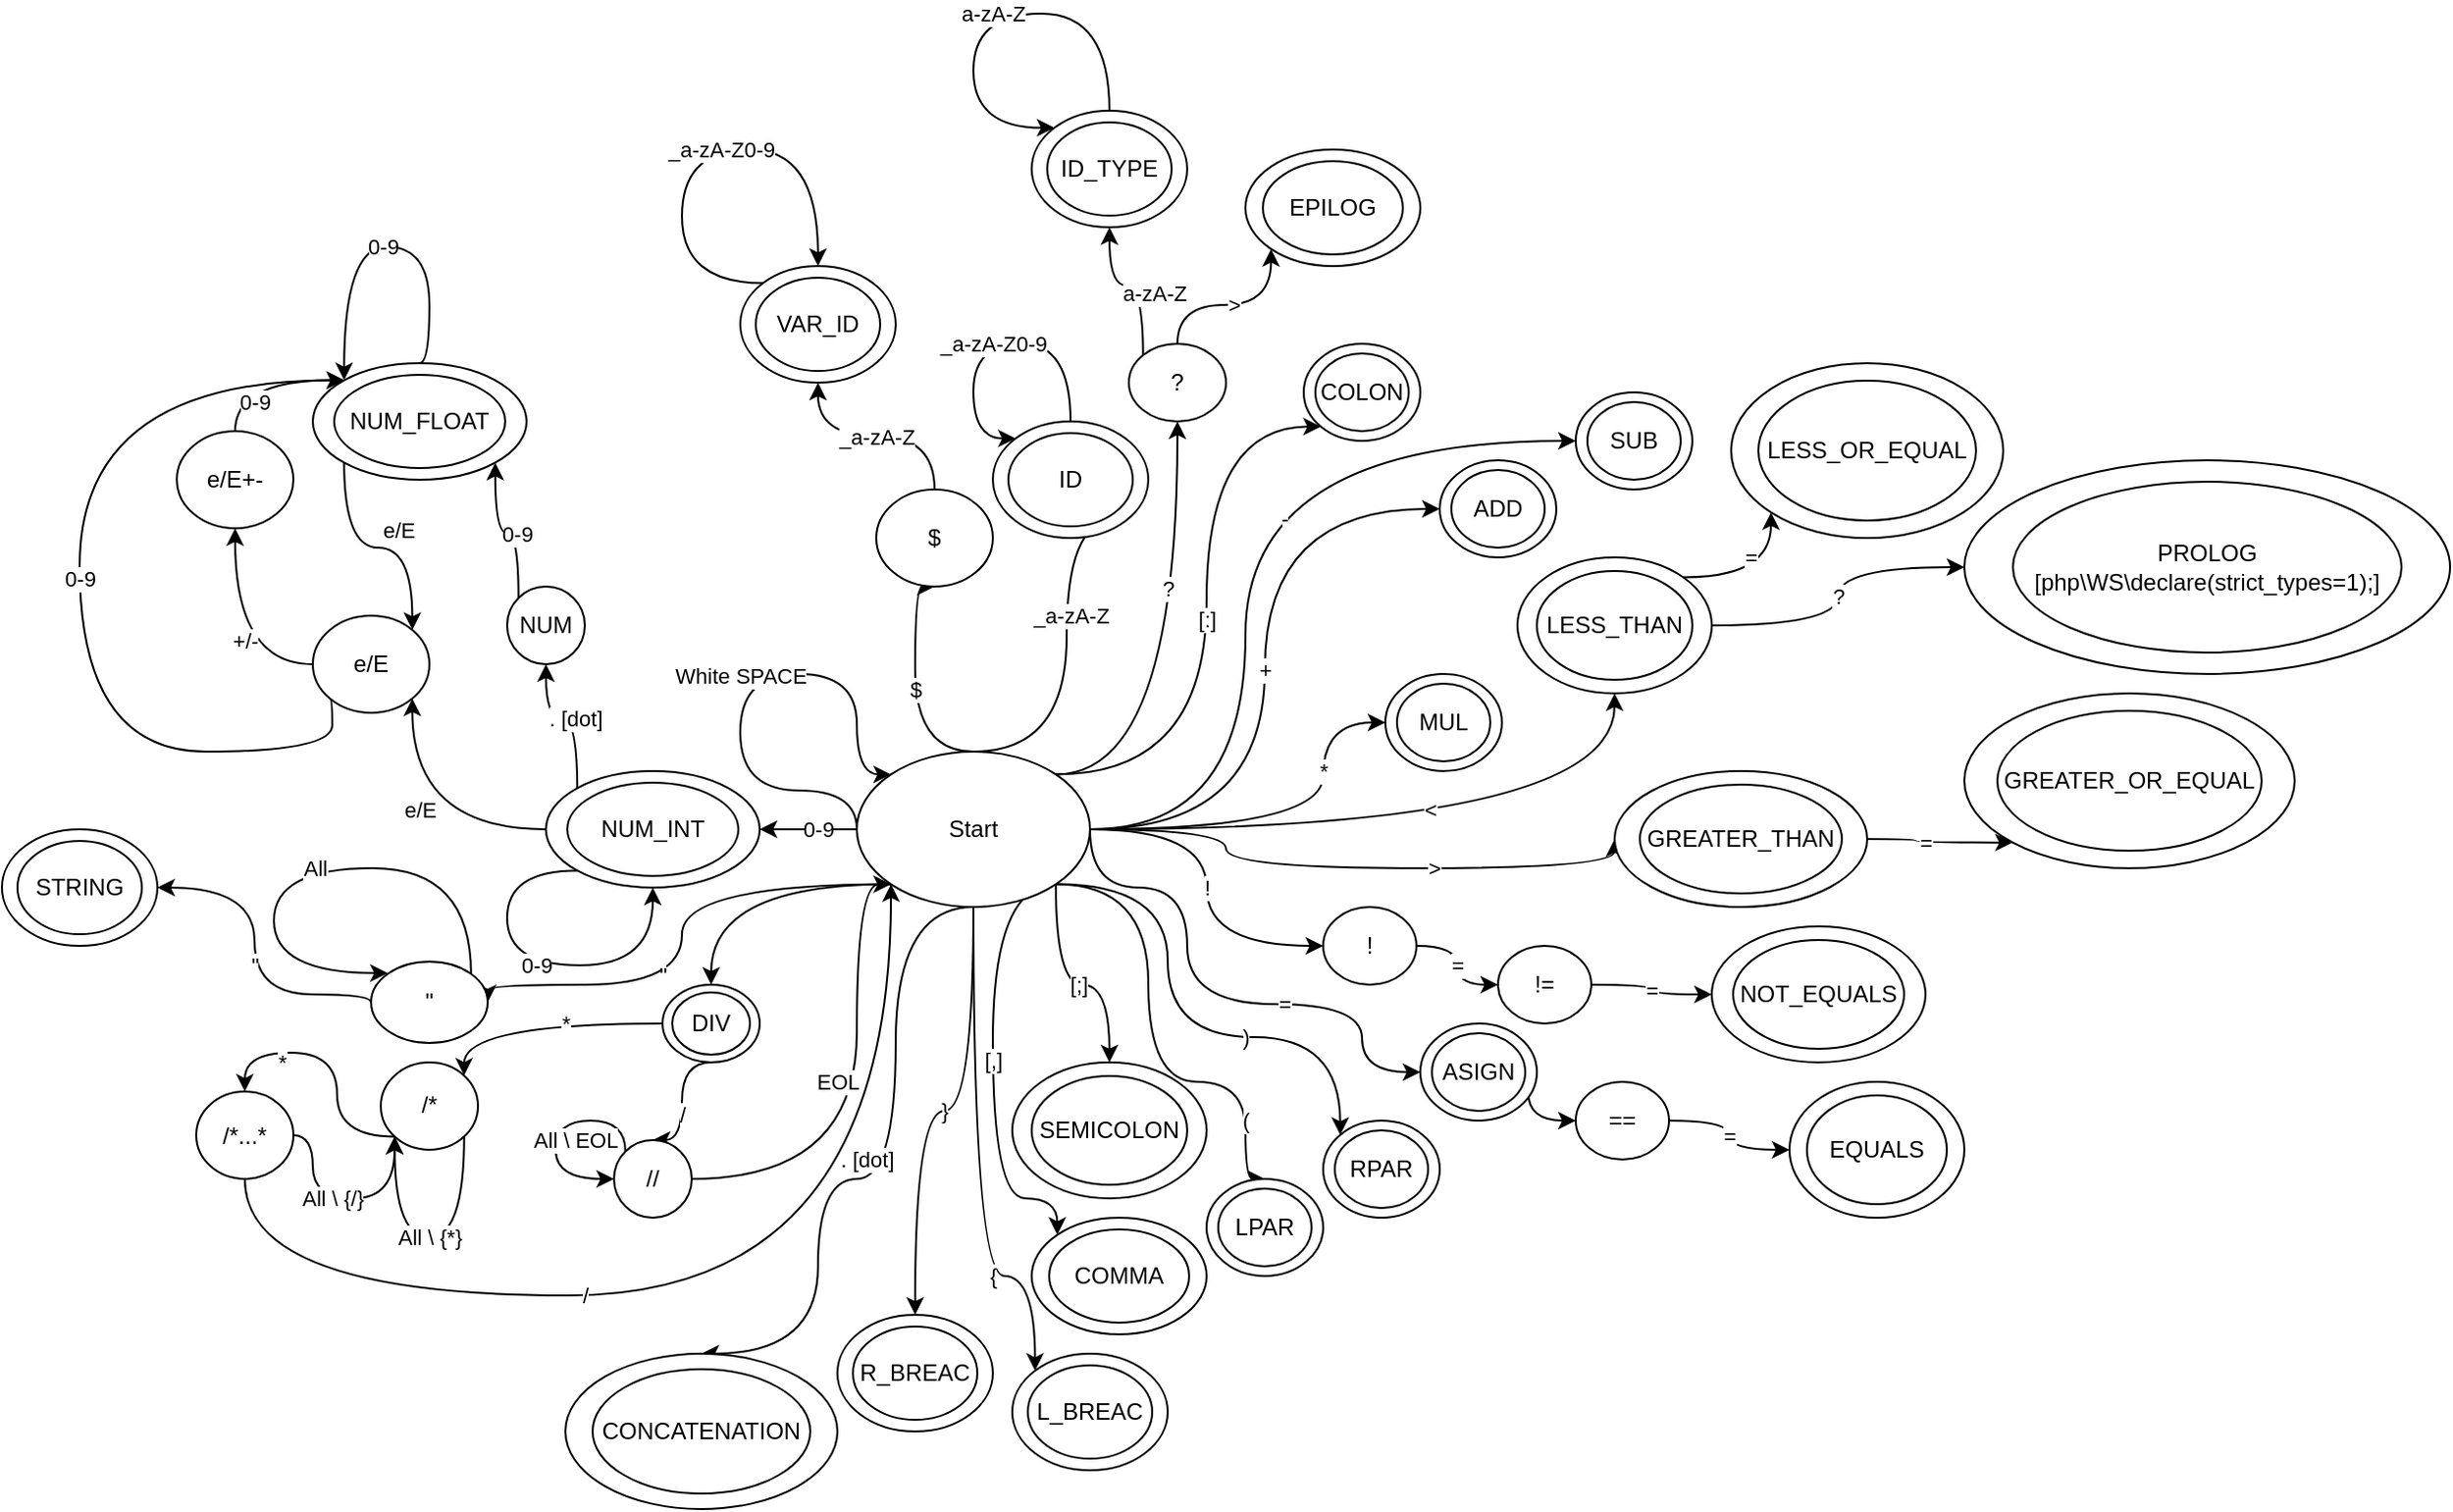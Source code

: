 <mxfile version="20.5.1" type="device"><diagram id="6XoFYkcWacRBcCxsYxCx" name="Page-1"><mxGraphModel dx="1308" dy="777" grid="1" gridSize="10" guides="1" tooltips="1" connect="1" arrows="1" fold="1" page="1" pageScale="1" pageWidth="1700" pageHeight="1100" math="0" shadow="0"><root><mxCell id="0"/><mxCell id="1" parent="0"/><mxCell id="L3OUhF5srTCcvMu7gKK5-46" value="-" style="edgeStyle=orthogonalEdgeStyle;curved=1;rounded=0;orthogonalLoop=1;jettySize=auto;html=1;exitX=1;exitY=0.5;exitDx=0;exitDy=0;entryX=0;entryY=0.5;entryDx=0;entryDy=0;" parent="1" source="L3OUhF5srTCcvMu7gKK5-6" target="L3OUhF5srTCcvMu7gKK5-29" edge="1"><mxGeometry x="0.067" y="-20" relative="1" as="geometry"><Array as="points"><mxPoint x="1020" y="490"/><mxPoint x="1020" y="290"/></Array><mxPoint as="offset"/></mxGeometry></mxCell><mxCell id="L3OUhF5srTCcvMu7gKK5-47" value="+" style="edgeStyle=orthogonalEdgeStyle;curved=1;rounded=0;orthogonalLoop=1;jettySize=auto;html=1;exitX=1;exitY=0.5;exitDx=0;exitDy=0;entryX=0;entryY=0.5;entryDx=0;entryDy=0;" parent="1" source="L3OUhF5srTCcvMu7gKK5-6" target="L3OUhF5srTCcvMu7gKK5-20" edge="1"><mxGeometry relative="1" as="geometry"/></mxCell><mxCell id="L3OUhF5srTCcvMu7gKK5-49" value="*" style="edgeStyle=orthogonalEdgeStyle;curved=1;rounded=0;orthogonalLoop=1;jettySize=auto;html=1;exitX=1;exitY=0.5;exitDx=0;exitDy=0;entryX=0;entryY=0.5;entryDx=0;entryDy=0;" parent="1" source="L3OUhF5srTCcvMu7gKK5-6" target="L3OUhF5srTCcvMu7gKK5-32" edge="1"><mxGeometry x="0.449" relative="1" as="geometry"><Array as="points"><mxPoint x="1060" y="490"/><mxPoint x="1060" y="435"/></Array><mxPoint as="offset"/></mxGeometry></mxCell><mxCell id="L3OUhF5srTCcvMu7gKK5-50" value="(" style="edgeStyle=orthogonalEdgeStyle;curved=1;rounded=0;orthogonalLoop=1;jettySize=auto;html=1;exitX=1;exitY=1;exitDx=0;exitDy=0;entryX=0.5;entryY=0;entryDx=0;entryDy=0;" parent="1" source="L3OUhF5srTCcvMu7gKK5-6" target="L3OUhF5srTCcvMu7gKK5-26" edge="1"><mxGeometry x="0.691" relative="1" as="geometry"><Array as="points"><mxPoint x="970" y="518"/><mxPoint x="970" y="620"/><mxPoint x="1020" y="620"/></Array><mxPoint as="offset"/></mxGeometry></mxCell><mxCell id="L3OUhF5srTCcvMu7gKK5-51" value=")" style="edgeStyle=orthogonalEdgeStyle;curved=1;rounded=0;orthogonalLoop=1;jettySize=auto;html=1;exitX=1;exitY=1;exitDx=0;exitDy=0;entryX=0;entryY=0;entryDx=0;entryDy=0;" parent="1" source="L3OUhF5srTCcvMu7gKK5-6" target="L3OUhF5srTCcvMu7gKK5-23" edge="1"><mxGeometry x="0.28" relative="1" as="geometry"><Array as="points"><mxPoint x="980" y="518"/><mxPoint x="980" y="597"/></Array><mxPoint as="offset"/></mxGeometry></mxCell><mxCell id="L3OUhF5srTCcvMu7gKK5-53" value="[;]" style="edgeStyle=orthogonalEdgeStyle;curved=1;rounded=0;orthogonalLoop=1;jettySize=auto;html=1;exitX=1;exitY=1;exitDx=0;exitDy=0;entryX=0.5;entryY=0;entryDx=0;entryDy=0;" parent="1" source="L3OUhF5srTCcvMu7gKK5-6" target="L3OUhF5srTCcvMu7gKK5-44" edge="1"><mxGeometry x="0.055" relative="1" as="geometry"><mxPoint as="offset"/></mxGeometry></mxCell><mxCell id="L3OUhF5srTCcvMu7gKK5-56" value="!" style="edgeStyle=orthogonalEdgeStyle;curved=1;rounded=0;orthogonalLoop=1;jettySize=auto;html=1;exitX=1;exitY=0.5;exitDx=0;exitDy=0;entryX=0;entryY=0.5;entryDx=0;entryDy=0;" parent="1" source="L3OUhF5srTCcvMu7gKK5-6" target="L3OUhF5srTCcvMu7gKK5-54" edge="1"><mxGeometry relative="1" as="geometry"/></mxCell><mxCell id="L3OUhF5srTCcvMu7gKK5-68" value="&amp;lt;" style="edgeStyle=orthogonalEdgeStyle;curved=1;rounded=0;orthogonalLoop=1;jettySize=auto;html=1;exitX=1;exitY=0.5;exitDx=0;exitDy=0;entryX=0.5;entryY=1;entryDx=0;entryDy=0;" parent="1" source="L3OUhF5srTCcvMu7gKK5-6" target="L3OUhF5srTCcvMu7gKK5-66" edge="1"><mxGeometry x="0.029" y="10" relative="1" as="geometry"><mxPoint as="offset"/></mxGeometry></mxCell><mxCell id="L3OUhF5srTCcvMu7gKK5-72" value="&amp;gt;" style="edgeStyle=orthogonalEdgeStyle;curved=1;rounded=0;orthogonalLoop=1;jettySize=auto;html=1;exitX=1;exitY=0.5;exitDx=0;exitDy=0;entryX=0;entryY=0.5;entryDx=0;entryDy=0;" parent="1" source="L3OUhF5srTCcvMu7gKK5-6" target="L3OUhF5srTCcvMu7gKK5-70" edge="1"><mxGeometry x="0.29" relative="1" as="geometry"><Array as="points"><mxPoint x="1010" y="490"/><mxPoint x="1010" y="510"/><mxPoint x="1210" y="510"/></Array><mxPoint as="offset"/></mxGeometry></mxCell><mxCell id="L3OUhF5srTCcvMu7gKK5-84" value="[,]" style="edgeStyle=orthogonalEdgeStyle;curved=1;rounded=0;orthogonalLoop=1;jettySize=auto;html=1;exitX=1;exitY=1;exitDx=0;exitDy=0;entryX=0;entryY=0;entryDx=0;entryDy=0;" parent="1" source="L3OUhF5srTCcvMu7gKK5-6" target="L3OUhF5srTCcvMu7gKK5-82" edge="1"><mxGeometry relative="1" as="geometry"><Array as="points"><mxPoint x="890" y="518"/><mxPoint x="890" y="680"/><mxPoint x="923" y="680"/></Array></mxGeometry></mxCell><mxCell id="L3OUhF5srTCcvMu7gKK5-96" style="edgeStyle=orthogonalEdgeStyle;curved=1;rounded=0;orthogonalLoop=1;jettySize=auto;html=1;exitX=1;exitY=0;exitDx=0;exitDy=0;entryX=0.5;entryY=1;entryDx=0;entryDy=0;" parent="1" source="L3OUhF5srTCcvMu7gKK5-6" target="L3OUhF5srTCcvMu7gKK5-94" edge="1"><mxGeometry relative="1" as="geometry"/></mxCell><mxCell id="L3OUhF5srTCcvMu7gKK5-97" value="?" style="edgeLabel;html=1;align=center;verticalAlign=middle;resizable=0;points=[];" parent="L3OUhF5srTCcvMu7gKK5-96" vertex="1" connectable="0"><mxGeometry x="0.286" y="1" relative="1" as="geometry"><mxPoint x="-4" y="-2" as="offset"/></mxGeometry></mxCell><mxCell id="L3OUhF5srTCcvMu7gKK5-102" value="$" style="edgeStyle=orthogonalEdgeStyle;curved=1;rounded=0;orthogonalLoop=1;jettySize=auto;html=1;exitX=0.5;exitY=0;exitDx=0;exitDy=0;entryX=0.5;entryY=1;entryDx=0;entryDy=0;" parent="1" source="L3OUhF5srTCcvMu7gKK5-6" target="L3OUhF5srTCcvMu7gKK5-10" edge="1"><mxGeometry relative="1" as="geometry"><Array as="points"><mxPoint x="850" y="450"/></Array></mxGeometry></mxCell><mxCell id="L3OUhF5srTCcvMu7gKK5-108" value="=" style="edgeStyle=orthogonalEdgeStyle;curved=1;rounded=0;orthogonalLoop=1;jettySize=auto;html=1;exitX=1;exitY=0.5;exitDx=0;exitDy=0;entryX=0;entryY=0.5;entryDx=0;entryDy=0;" parent="1" source="L3OUhF5srTCcvMu7gKK5-6" target="L3OUhF5srTCcvMu7gKK5-106" edge="1"><mxGeometry x="0.288" relative="1" as="geometry"><Array as="points"><mxPoint x="940" y="520"/><mxPoint x="990" y="520"/><mxPoint x="990" y="580"/><mxPoint x="1080" y="580"/><mxPoint x="1080" y="615"/></Array><mxPoint as="offset"/></mxGeometry></mxCell><mxCell id="L3OUhF5srTCcvMu7gKK5-136" value="0-9" style="edgeStyle=orthogonalEdgeStyle;curved=1;rounded=0;orthogonalLoop=1;jettySize=auto;html=1;exitX=0;exitY=0.5;exitDx=0;exitDy=0;entryX=1;entryY=0.5;entryDx=0;entryDy=0;" parent="1" source="L3OUhF5srTCcvMu7gKK5-6" target="L3OUhF5srTCcvMu7gKK5-134" edge="1"><mxGeometry x="-0.2" relative="1" as="geometry"><mxPoint as="offset"/></mxGeometry></mxCell><mxCell id="L3OUhF5srTCcvMu7gKK5-156" value="&quot;" style="edgeStyle=orthogonalEdgeStyle;curved=1;rounded=0;orthogonalLoop=1;jettySize=auto;html=1;exitX=0;exitY=1;exitDx=0;exitDy=0;entryX=1;entryY=0.5;entryDx=0;entryDy=0;" parent="1" source="L3OUhF5srTCcvMu7gKK5-6" target="L3OUhF5srTCcvMu7gKK5-12" edge="1"><mxGeometry x="0.151" y="-10" relative="1" as="geometry"><Array as="points"><mxPoint x="730" y="518"/><mxPoint x="730" y="570"/></Array><mxPoint as="offset"/></mxGeometry></mxCell><mxCell id="L3OUhF5srTCcvMu7gKK5-195" style="edgeStyle=orthogonalEdgeStyle;curved=1;rounded=0;orthogonalLoop=1;jettySize=auto;html=1;exitX=0;exitY=1;exitDx=0;exitDy=0;entryX=0.5;entryY=0;entryDx=0;entryDy=0;" parent="1" source="L3OUhF5srTCcvMu7gKK5-6" target="HPvFTEslxznQx_g6kI_0-15" edge="1"><mxGeometry relative="1" as="geometry"><mxPoint x="755" y="565.01" as="targetPoint"/></mxGeometry></mxCell><mxCell id="L3OUhF5srTCcvMu7gKK5-218" value="[:]" style="edgeStyle=orthogonalEdgeStyle;curved=1;rounded=0;orthogonalLoop=1;jettySize=auto;html=1;exitX=1;exitY=0;exitDx=0;exitDy=0;entryX=0;entryY=1;entryDx=0;entryDy=0;" parent="1" source="L3OUhF5srTCcvMu7gKK5-6" target="L3OUhF5srTCcvMu7gKK5-215" edge="1"><mxGeometry relative="1" as="geometry"><Array as="points"><mxPoint x="1000" y="462"/><mxPoint x="1000" y="283"/></Array></mxGeometry></mxCell><mxCell id="L3OUhF5srTCcvMu7gKK5-223" value="&lt;span style=&quot;color: rgb(0, 0, 0); font-family: Helvetica; font-size: 11px; font-style: normal; font-variant-ligatures: normal; font-variant-caps: normal; font-weight: 400; letter-spacing: normal; orphans: 2; text-align: center; text-indent: 0px; text-transform: none; widows: 2; word-spacing: 0px; -webkit-text-stroke-width: 0px; background-color: rgb(255, 255, 255); text-decoration-thickness: initial; text-decoration-style: initial; text-decoration-color: initial; float: none; display: inline !important;&quot;&gt;_a-zA-Z&lt;/span&gt;" style="edgeStyle=orthogonalEdgeStyle;curved=1;rounded=0;orthogonalLoop=1;jettySize=auto;html=1;exitX=0.5;exitY=0;exitDx=0;exitDy=0;entryX=1;entryY=1;entryDx=0;entryDy=0;" parent="1" source="L3OUhF5srTCcvMu7gKK5-6" target="L3OUhF5srTCcvMu7gKK5-220" edge="1"><mxGeometry x="0.201" y="-2" relative="1" as="geometry"><Array as="points"><mxPoint x="928" y="450"/></Array><mxPoint as="offset"/></mxGeometry></mxCell><mxCell id="L3OUhF5srTCcvMu7gKK5-231" value="{" style="edgeStyle=orthogonalEdgeStyle;curved=1;rounded=0;orthogonalLoop=1;jettySize=auto;html=1;exitX=0.5;exitY=1;exitDx=0;exitDy=0;entryX=0;entryY=0;entryDx=0;entryDy=0;" parent="1" source="L3OUhF5srTCcvMu7gKK5-6" target="L3OUhF5srTCcvMu7gKK5-229" edge="1"><mxGeometry x="0.479" relative="1" as="geometry"><Array as="points"><mxPoint x="880" y="720"/><mxPoint x="912" y="720"/></Array><mxPoint as="offset"/></mxGeometry></mxCell><mxCell id="L3OUhF5srTCcvMu7gKK5-232" value="}" style="edgeStyle=orthogonalEdgeStyle;curved=1;rounded=0;orthogonalLoop=1;jettySize=auto;html=1;exitX=0.5;exitY=1;exitDx=0;exitDy=0;entryX=0.5;entryY=0;entryDx=0;entryDy=0;" parent="1" source="L3OUhF5srTCcvMu7gKK5-6" target="L3OUhF5srTCcvMu7gKK5-226" edge="1"><mxGeometry relative="1" as="geometry"/></mxCell><mxCell id="L3OUhF5srTCcvMu7gKK5-233" value="White SPACE" style="edgeStyle=orthogonalEdgeStyle;curved=1;rounded=0;orthogonalLoop=1;jettySize=auto;html=1;exitX=0;exitY=0.5;exitDx=0;exitDy=0;entryX=0;entryY=0;entryDx=0;entryDy=0;" parent="1" source="L3OUhF5srTCcvMu7gKK5-6" target="L3OUhF5srTCcvMu7gKK5-6" edge="1"><mxGeometry x="0.037" relative="1" as="geometry"><mxPoint x="880" y="530" as="targetPoint"/><Array as="points"><mxPoint x="820" y="470"/><mxPoint x="760" y="470"/><mxPoint x="760" y="410"/><mxPoint x="820" y="410"/><mxPoint x="820" y="462"/></Array><mxPoint as="offset"/></mxGeometry></mxCell><mxCell id="Xdf_nofjTAy5mSyaIpkC-7" value=". [dot]" style="edgeStyle=orthogonalEdgeStyle;curved=1;rounded=0;orthogonalLoop=1;jettySize=auto;html=1;exitX=0.5;exitY=1;exitDx=0;exitDy=0;entryX=0.5;entryY=0;entryDx=0;entryDy=0;" parent="1" source="L3OUhF5srTCcvMu7gKK5-6" target="Xdf_nofjTAy5mSyaIpkC-9" edge="1"><mxGeometry x="0.056" y="-10" relative="1" as="geometry"><mxPoint x="780" y="720" as="targetPoint"/><Array as="points"><mxPoint x="840" y="530"/><mxPoint x="840" y="670"/><mxPoint x="800" y="670"/><mxPoint x="800" y="760"/></Array><mxPoint as="offset"/></mxGeometry></mxCell><mxCell id="L3OUhF5srTCcvMu7gKK5-6" value="Start" style="ellipse;whiteSpace=wrap;html=1;" parent="1" vertex="1"><mxGeometry x="820" y="450" width="120" height="80" as="geometry"/></mxCell><mxCell id="L3OUhF5srTCcvMu7gKK5-127" value="_a-zA-Z" style="edgeStyle=orthogonalEdgeStyle;curved=1;rounded=0;orthogonalLoop=1;jettySize=auto;html=1;exitX=0.5;exitY=0;exitDx=0;exitDy=0;entryX=0.5;entryY=1;entryDx=0;entryDy=0;" parent="1" source="L3OUhF5srTCcvMu7gKK5-10" target="L3OUhF5srTCcvMu7gKK5-125" edge="1"><mxGeometry relative="1" as="geometry"><mxPoint as="offset"/></mxGeometry></mxCell><mxCell id="L3OUhF5srTCcvMu7gKK5-10" value="$" style="ellipse;whiteSpace=wrap;html=1;" parent="1" vertex="1"><mxGeometry x="830" y="315" width="60" height="50" as="geometry"/></mxCell><mxCell id="L3OUhF5srTCcvMu7gKK5-163" value="&quot;" style="edgeStyle=orthogonalEdgeStyle;curved=1;rounded=0;orthogonalLoop=1;jettySize=auto;html=1;exitX=0;exitY=0.5;exitDx=0;exitDy=0;entryX=1;entryY=0.5;entryDx=0;entryDy=0;" parent="1" source="L3OUhF5srTCcvMu7gKK5-12" target="L3OUhF5srTCcvMu7gKK5-159" edge="1"><mxGeometry x="-0.065" relative="1" as="geometry"><Array as="points"><mxPoint x="570" y="575"/><mxPoint x="510" y="575"/><mxPoint x="510" y="520"/></Array><mxPoint as="offset"/></mxGeometry></mxCell><mxCell id="L3OUhF5srTCcvMu7gKK5-12" value="&quot;" style="ellipse;whiteSpace=wrap;html=1;" parent="1" vertex="1"><mxGeometry x="570" y="558.13" width="60" height="41.87" as="geometry"/></mxCell><mxCell id="L3OUhF5srTCcvMu7gKK5-143" value="0-9" style="edgeStyle=orthogonalEdgeStyle;curved=1;rounded=0;orthogonalLoop=1;jettySize=auto;html=1;exitX=0;exitY=0;exitDx=0;exitDy=0;entryX=1;entryY=1;entryDx=0;entryDy=0;" parent="1" source="L3OUhF5srTCcvMu7gKK5-14" target="L3OUhF5srTCcvMu7gKK5-138" edge="1"><mxGeometry x="-0.161" relative="1" as="geometry"><mxPoint as="offset"/></mxGeometry></mxCell><mxCell id="L3OUhF5srTCcvMu7gKK5-14" value="NUM" style="ellipse;whiteSpace=wrap;html=1;" parent="1" vertex="1"><mxGeometry x="640" y="365" width="40" height="40" as="geometry"/></mxCell><mxCell id="L3OUhF5srTCcvMu7gKK5-19" value="" style="group" parent="1" vertex="1" connectable="0"><mxGeometry x="1120" y="300" width="60" height="50" as="geometry"/></mxCell><mxCell id="L3OUhF5srTCcvMu7gKK5-20" value="" style="ellipse;whiteSpace=wrap;html=1;" parent="L3OUhF5srTCcvMu7gKK5-19" vertex="1"><mxGeometry width="60" height="50" as="geometry"/></mxCell><mxCell id="L3OUhF5srTCcvMu7gKK5-21" value="ADD" style="ellipse;whiteSpace=wrap;html=1;" parent="L3OUhF5srTCcvMu7gKK5-19" vertex="1"><mxGeometry x="6" y="5" width="48" height="40" as="geometry"/></mxCell><mxCell id="L3OUhF5srTCcvMu7gKK5-22" value="" style="group" parent="1" vertex="1" connectable="0"><mxGeometry x="1060" y="640" width="60" height="50" as="geometry"/></mxCell><mxCell id="L3OUhF5srTCcvMu7gKK5-23" value="" style="ellipse;whiteSpace=wrap;html=1;" parent="L3OUhF5srTCcvMu7gKK5-22" vertex="1"><mxGeometry width="60" height="50" as="geometry"/></mxCell><mxCell id="L3OUhF5srTCcvMu7gKK5-24" value="RPAR" style="ellipse;whiteSpace=wrap;html=1;" parent="L3OUhF5srTCcvMu7gKK5-22" vertex="1"><mxGeometry x="6" y="5" width="48" height="40" as="geometry"/></mxCell><mxCell id="L3OUhF5srTCcvMu7gKK5-25" value="" style="group" parent="1" vertex="1" connectable="0"><mxGeometry x="1000" y="670" width="60" height="50" as="geometry"/></mxCell><mxCell id="L3OUhF5srTCcvMu7gKK5-26" value="" style="ellipse;whiteSpace=wrap;html=1;" parent="L3OUhF5srTCcvMu7gKK5-25" vertex="1"><mxGeometry width="60" height="50" as="geometry"/></mxCell><mxCell id="L3OUhF5srTCcvMu7gKK5-27" value="LPAR" style="ellipse;whiteSpace=wrap;html=1;" parent="L3OUhF5srTCcvMu7gKK5-25" vertex="1"><mxGeometry x="6" y="5" width="48" height="40" as="geometry"/></mxCell><mxCell id="L3OUhF5srTCcvMu7gKK5-28" value="" style="group" parent="1" vertex="1" connectable="0"><mxGeometry x="1190" y="265" width="60" height="50" as="geometry"/></mxCell><mxCell id="L3OUhF5srTCcvMu7gKK5-29" value="" style="ellipse;whiteSpace=wrap;html=1;" parent="L3OUhF5srTCcvMu7gKK5-28" vertex="1"><mxGeometry width="60" height="50" as="geometry"/></mxCell><mxCell id="L3OUhF5srTCcvMu7gKK5-30" value="SUB" style="ellipse;whiteSpace=wrap;html=1;" parent="L3OUhF5srTCcvMu7gKK5-28" vertex="1"><mxGeometry x="6" y="5" width="48" height="40" as="geometry"/></mxCell><mxCell id="L3OUhF5srTCcvMu7gKK5-31" value="" style="group" parent="1" vertex="1" connectable="0"><mxGeometry x="1092" y="410" width="60" height="50" as="geometry"/></mxCell><mxCell id="L3OUhF5srTCcvMu7gKK5-32" value="" style="ellipse;whiteSpace=wrap;html=1;" parent="L3OUhF5srTCcvMu7gKK5-31" vertex="1"><mxGeometry width="60" height="50" as="geometry"/></mxCell><mxCell id="L3OUhF5srTCcvMu7gKK5-33" value="MUL" style="ellipse;whiteSpace=wrap;html=1;" parent="L3OUhF5srTCcvMu7gKK5-31" vertex="1"><mxGeometry x="6" y="5" width="48" height="40" as="geometry"/></mxCell><mxCell id="L3OUhF5srTCcvMu7gKK5-37" value="" style="group" parent="1" vertex="1" connectable="0"><mxGeometry x="1300" y="620" width="90" height="70" as="geometry"/></mxCell><mxCell id="L3OUhF5srTCcvMu7gKK5-38" value="" style="ellipse;whiteSpace=wrap;html=1;" parent="L3OUhF5srTCcvMu7gKK5-37" vertex="1"><mxGeometry width="90" height="70" as="geometry"/></mxCell><mxCell id="L3OUhF5srTCcvMu7gKK5-39" value="EQUALS" style="ellipse;whiteSpace=wrap;html=1;" parent="L3OUhF5srTCcvMu7gKK5-37" vertex="1"><mxGeometry x="9" y="7" width="72" height="56" as="geometry"/></mxCell><mxCell id="L3OUhF5srTCcvMu7gKK5-40" value="" style="group" parent="1" vertex="1" connectable="0"><mxGeometry x="1260" y="540" width="110" height="70" as="geometry"/></mxCell><mxCell id="L3OUhF5srTCcvMu7gKK5-41" value="" style="ellipse;whiteSpace=wrap;html=1;" parent="L3OUhF5srTCcvMu7gKK5-40" vertex="1"><mxGeometry width="110.0" height="70" as="geometry"/></mxCell><mxCell id="L3OUhF5srTCcvMu7gKK5-42" value="NOT_EQUALS" style="ellipse;whiteSpace=wrap;html=1;" parent="L3OUhF5srTCcvMu7gKK5-40" vertex="1"><mxGeometry x="11" y="7" width="88" height="56" as="geometry"/></mxCell><mxCell id="L3OUhF5srTCcvMu7gKK5-43" value="" style="group" parent="1" vertex="1" connectable="0"><mxGeometry x="900" y="610" width="100" height="70" as="geometry"/></mxCell><mxCell id="L3OUhF5srTCcvMu7gKK5-44" value="" style="ellipse;whiteSpace=wrap;html=1;" parent="L3OUhF5srTCcvMu7gKK5-43" vertex="1"><mxGeometry width="100" height="70" as="geometry"/></mxCell><mxCell id="L3OUhF5srTCcvMu7gKK5-45" value="SEMICOLON" style="ellipse;whiteSpace=wrap;html=1;" parent="L3OUhF5srTCcvMu7gKK5-43" vertex="1"><mxGeometry x="10" y="7" width="80" height="56" as="geometry"/></mxCell><mxCell id="L3OUhF5srTCcvMu7gKK5-57" value="=" style="edgeStyle=orthogonalEdgeStyle;curved=1;rounded=0;orthogonalLoop=1;jettySize=auto;html=1;exitX=1;exitY=0.5;exitDx=0;exitDy=0;entryX=0;entryY=0.5;entryDx=0;entryDy=0;" parent="1" source="L3OUhF5srTCcvMu7gKK5-54" target="L3OUhF5srTCcvMu7gKK5-55" edge="1"><mxGeometry relative="1" as="geometry"/></mxCell><mxCell id="L3OUhF5srTCcvMu7gKK5-54" value="!" style="ellipse;whiteSpace=wrap;html=1;" parent="1" vertex="1"><mxGeometry x="1060" y="530" width="48" height="40" as="geometry"/></mxCell><mxCell id="L3OUhF5srTCcvMu7gKK5-58" value="=" style="edgeStyle=orthogonalEdgeStyle;curved=1;rounded=0;orthogonalLoop=1;jettySize=auto;html=1;exitX=1;exitY=0.5;exitDx=0;exitDy=0;entryX=0;entryY=0.5;entryDx=0;entryDy=0;" parent="1" source="L3OUhF5srTCcvMu7gKK5-55" target="L3OUhF5srTCcvMu7gKK5-41" edge="1"><mxGeometry relative="1" as="geometry"/></mxCell><mxCell id="L3OUhF5srTCcvMu7gKK5-55" value="!=" style="ellipse;whiteSpace=wrap;html=1;" parent="1" vertex="1"><mxGeometry x="1150" y="550" width="48" height="40" as="geometry"/></mxCell><mxCell id="L3OUhF5srTCcvMu7gKK5-62" style="edgeStyle=orthogonalEdgeStyle;curved=1;rounded=0;orthogonalLoop=1;jettySize=auto;html=1;exitX=1;exitY=0.5;exitDx=0;exitDy=0;entryX=0;entryY=0.5;entryDx=0;entryDy=0;" parent="1" target="L3OUhF5srTCcvMu7gKK5-61" edge="1"><mxGeometry relative="1" as="geometry"><mxPoint x="1140.0" y="610" as="sourcePoint"/></mxGeometry></mxCell><mxCell id="L3OUhF5srTCcvMu7gKK5-64" value="=" style="edgeStyle=orthogonalEdgeStyle;curved=1;rounded=0;orthogonalLoop=1;jettySize=auto;html=1;exitX=1;exitY=0.5;exitDx=0;exitDy=0;entryX=0;entryY=0.5;entryDx=0;entryDy=0;" parent="1" source="L3OUhF5srTCcvMu7gKK5-61" target="L3OUhF5srTCcvMu7gKK5-38" edge="1"><mxGeometry relative="1" as="geometry"/></mxCell><mxCell id="L3OUhF5srTCcvMu7gKK5-61" value="==" style="ellipse;whiteSpace=wrap;html=1;" parent="1" vertex="1"><mxGeometry x="1190" y="620" width="48" height="40" as="geometry"/></mxCell><mxCell id="L3OUhF5srTCcvMu7gKK5-65" value="" style="group" parent="1" vertex="1" connectable="0"><mxGeometry x="1160" y="350" width="100" height="70" as="geometry"/></mxCell><mxCell id="L3OUhF5srTCcvMu7gKK5-66" value="" style="ellipse;whiteSpace=wrap;html=1;" parent="L3OUhF5srTCcvMu7gKK5-65" vertex="1"><mxGeometry width="100" height="70" as="geometry"/></mxCell><mxCell id="L3OUhF5srTCcvMu7gKK5-67" value="LESS_THAN" style="ellipse;whiteSpace=wrap;html=1;" parent="L3OUhF5srTCcvMu7gKK5-65" vertex="1"><mxGeometry x="10" y="7" width="80" height="56" as="geometry"/></mxCell><mxCell id="L3OUhF5srTCcvMu7gKK5-69" value="" style="group" parent="1" vertex="1" connectable="0"><mxGeometry x="1210" y="460" width="130" height="70" as="geometry"/></mxCell><mxCell id="L3OUhF5srTCcvMu7gKK5-70" value="" style="ellipse;whiteSpace=wrap;html=1;" parent="L3OUhF5srTCcvMu7gKK5-69" vertex="1"><mxGeometry width="130.0" height="70" as="geometry"/></mxCell><mxCell id="L3OUhF5srTCcvMu7gKK5-71" value="GREATER_THAN" style="ellipse;whiteSpace=wrap;html=1;" parent="L3OUhF5srTCcvMu7gKK5-69" vertex="1"><mxGeometry x="13" y="7" width="104" height="56" as="geometry"/></mxCell><mxCell id="L3OUhF5srTCcvMu7gKK5-73" value="" style="group" parent="1" vertex="1" connectable="0"><mxGeometry x="1390" y="420" width="170" height="90" as="geometry"/></mxCell><mxCell id="L3OUhF5srTCcvMu7gKK5-74" value="" style="ellipse;whiteSpace=wrap;html=1;" parent="L3OUhF5srTCcvMu7gKK5-73" vertex="1"><mxGeometry width="170" height="90" as="geometry"/></mxCell><mxCell id="L3OUhF5srTCcvMu7gKK5-75" value="GREATER_OR_EQUAL" style="ellipse;whiteSpace=wrap;html=1;" parent="L3OUhF5srTCcvMu7gKK5-73" vertex="1"><mxGeometry x="17" y="9" width="136" height="72" as="geometry"/></mxCell><mxCell id="L3OUhF5srTCcvMu7gKK5-76" value="" style="group" parent="1" vertex="1" connectable="0"><mxGeometry x="1270" y="250" width="140" height="90" as="geometry"/></mxCell><mxCell id="L3OUhF5srTCcvMu7gKK5-77" value="" style="ellipse;whiteSpace=wrap;html=1;" parent="L3OUhF5srTCcvMu7gKK5-76" vertex="1"><mxGeometry width="140" height="90" as="geometry"/></mxCell><mxCell id="L3OUhF5srTCcvMu7gKK5-78" value="LESS_OR_EQUAL" style="ellipse;whiteSpace=wrap;html=1;" parent="L3OUhF5srTCcvMu7gKK5-76" vertex="1"><mxGeometry x="14" y="9" width="112" height="72" as="geometry"/></mxCell><mxCell id="L3OUhF5srTCcvMu7gKK5-79" value="=" style="edgeStyle=orthogonalEdgeStyle;curved=1;rounded=0;orthogonalLoop=1;jettySize=auto;html=1;exitX=1;exitY=0;exitDx=0;exitDy=0;entryX=0;entryY=1;entryDx=0;entryDy=0;" parent="1" source="L3OUhF5srTCcvMu7gKK5-66" target="L3OUhF5srTCcvMu7gKK5-77" edge="1"><mxGeometry x="-0.119" y="10" relative="1" as="geometry"><mxPoint as="offset"/></mxGeometry></mxCell><mxCell id="L3OUhF5srTCcvMu7gKK5-80" value="=" style="edgeStyle=orthogonalEdgeStyle;curved=1;rounded=0;orthogonalLoop=1;jettySize=auto;html=1;exitX=1;exitY=0.5;exitDx=0;exitDy=0;entryX=0;entryY=1;entryDx=0;entryDy=0;" parent="1" source="L3OUhF5srTCcvMu7gKK5-70" target="L3OUhF5srTCcvMu7gKK5-74" edge="1"><mxGeometry x="-0.177" relative="1" as="geometry"><mxPoint as="offset"/></mxGeometry></mxCell><mxCell id="L3OUhF5srTCcvMu7gKK5-81" value="" style="group" parent="1" vertex="1" connectable="0"><mxGeometry x="910" y="690" width="90" height="60" as="geometry"/></mxCell><mxCell id="L3OUhF5srTCcvMu7gKK5-82" value="" style="ellipse;whiteSpace=wrap;html=1;" parent="L3OUhF5srTCcvMu7gKK5-81" vertex="1"><mxGeometry width="90" height="60" as="geometry"/></mxCell><mxCell id="L3OUhF5srTCcvMu7gKK5-83" value="COMMA" style="ellipse;whiteSpace=wrap;html=1;" parent="L3OUhF5srTCcvMu7gKK5-81" vertex="1"><mxGeometry x="9" y="6" width="72" height="48" as="geometry"/></mxCell><mxCell id="L3OUhF5srTCcvMu7gKK5-86" value="" style="group" parent="1" vertex="1" connectable="0"><mxGeometry x="1390" y="300" width="250" height="110" as="geometry"/></mxCell><mxCell id="L3OUhF5srTCcvMu7gKK5-87" value="" style="ellipse;whiteSpace=wrap;html=1;" parent="L3OUhF5srTCcvMu7gKK5-86" vertex="1"><mxGeometry width="250.0" height="110.0" as="geometry"/></mxCell><mxCell id="L3OUhF5srTCcvMu7gKK5-88" value="PROLOG&lt;br&gt;[php\WS\declare(strict_types=1);]" style="ellipse;whiteSpace=wrap;html=1;" parent="L3OUhF5srTCcvMu7gKK5-86" vertex="1"><mxGeometry x="25" y="11.0" width="200" height="88.0" as="geometry"/></mxCell><mxCell id="L3OUhF5srTCcvMu7gKK5-89" value="?" style="edgeStyle=orthogonalEdgeStyle;curved=1;rounded=0;orthogonalLoop=1;jettySize=auto;html=1;exitX=1;exitY=0.5;exitDx=0;exitDy=0;entryX=0;entryY=0.5;entryDx=0;entryDy=0;" parent="1" source="L3OUhF5srTCcvMu7gKK5-66" target="L3OUhF5srTCcvMu7gKK5-87" edge="1"><mxGeometry relative="1" as="geometry"><mxPoint x="1300" y="385" as="targetPoint"/></mxGeometry></mxCell><mxCell id="L3OUhF5srTCcvMu7gKK5-93" value="" style="group" parent="1" vertex="1" connectable="0"><mxGeometry x="960" y="240" width="60" height="50" as="geometry"/></mxCell><mxCell id="L3OUhF5srTCcvMu7gKK5-94" value="?" style="ellipse;whiteSpace=wrap;html=1;" parent="L3OUhF5srTCcvMu7gKK5-93" vertex="1"><mxGeometry width="50" height="40" as="geometry"/></mxCell><mxCell id="L3OUhF5srTCcvMu7gKK5-98" value="" style="group" parent="1" vertex="1" connectable="0"><mxGeometry x="1020" y="140" width="90" height="60" as="geometry"/></mxCell><mxCell id="L3OUhF5srTCcvMu7gKK5-99" value="" style="ellipse;whiteSpace=wrap;html=1;" parent="L3OUhF5srTCcvMu7gKK5-98" vertex="1"><mxGeometry width="90.0" height="60" as="geometry"/></mxCell><mxCell id="L3OUhF5srTCcvMu7gKK5-100" value="EPILOG" style="ellipse;whiteSpace=wrap;html=1;" parent="L3OUhF5srTCcvMu7gKK5-98" vertex="1"><mxGeometry x="9" y="6" width="72" height="48" as="geometry"/></mxCell><mxCell id="L3OUhF5srTCcvMu7gKK5-101" value="&amp;gt;" style="edgeStyle=orthogonalEdgeStyle;curved=1;rounded=0;orthogonalLoop=1;jettySize=auto;html=1;exitX=0.5;exitY=0;exitDx=0;exitDy=0;entryX=0;entryY=1;entryDx=0;entryDy=0;" parent="1" source="L3OUhF5srTCcvMu7gKK5-94" target="L3OUhF5srTCcvMu7gKK5-99" edge="1"><mxGeometry relative="1" as="geometry"><mxPoint x="1030" y="190" as="targetPoint"/></mxGeometry></mxCell><mxCell id="L3OUhF5srTCcvMu7gKK5-105" value="" style="group" parent="1" vertex="1" connectable="0"><mxGeometry x="1110" y="590" width="60" height="50" as="geometry"/></mxCell><mxCell id="L3OUhF5srTCcvMu7gKK5-106" value="" style="ellipse;whiteSpace=wrap;html=1;" parent="L3OUhF5srTCcvMu7gKK5-105" vertex="1"><mxGeometry width="60" height="50" as="geometry"/></mxCell><mxCell id="L3OUhF5srTCcvMu7gKK5-107" value="ASIGN" style="ellipse;whiteSpace=wrap;html=1;" parent="L3OUhF5srTCcvMu7gKK5-105" vertex="1"><mxGeometry x="6" y="5" width="48" height="40" as="geometry"/></mxCell><mxCell id="L3OUhF5srTCcvMu7gKK5-113" value="a-zA-Z" style="edgeStyle=orthogonalEdgeStyle;curved=1;rounded=0;orthogonalLoop=1;jettySize=auto;html=1;exitX=0;exitY=0;exitDx=0;exitDy=0;entryX=0.5;entryY=1;entryDx=0;entryDy=0;" parent="1" source="L3OUhF5srTCcvMu7gKK5-94" target="L3OUhF5srTCcvMu7gKK5-118" edge="1"><mxGeometry x="-0.231" y="-6" relative="1" as="geometry"><mxPoint x="810" y="285" as="targetPoint"/><mxPoint as="offset"/></mxGeometry></mxCell><mxCell id="L3OUhF5srTCcvMu7gKK5-117" value="" style="group" parent="1" vertex="1" connectable="0"><mxGeometry x="910" y="120" width="80" height="60" as="geometry"/></mxCell><mxCell id="L3OUhF5srTCcvMu7gKK5-118" value="" style="ellipse;whiteSpace=wrap;html=1;" parent="L3OUhF5srTCcvMu7gKK5-117" vertex="1"><mxGeometry width="80" height="60" as="geometry"/></mxCell><mxCell id="L3OUhF5srTCcvMu7gKK5-119" value="ID_TYPE" style="ellipse;whiteSpace=wrap;html=1;" parent="L3OUhF5srTCcvMu7gKK5-117" vertex="1"><mxGeometry x="8" y="6" width="64" height="48" as="geometry"/></mxCell><mxCell id="L3OUhF5srTCcvMu7gKK5-146" value="a-zA-Z" style="edgeStyle=orthogonalEdgeStyle;curved=1;rounded=0;orthogonalLoop=1;jettySize=auto;html=1;exitX=0.5;exitY=0;exitDx=0;exitDy=0;entryX=0;entryY=0;entryDx=0;entryDy=0;" parent="L3OUhF5srTCcvMu7gKK5-117" source="L3OUhF5srTCcvMu7gKK5-118" target="L3OUhF5srTCcvMu7gKK5-118" edge="1"><mxGeometry relative="1" as="geometry"><Array as="points"><mxPoint x="40" y="-50"/><mxPoint x="-30" y="-50"/><mxPoint x="-30" y="9"/></Array></mxGeometry></mxCell><mxCell id="L3OUhF5srTCcvMu7gKK5-124" value="" style="group" parent="1" vertex="1" connectable="0"><mxGeometry x="760" y="200" width="80" height="60" as="geometry"/></mxCell><mxCell id="L3OUhF5srTCcvMu7gKK5-125" value="" style="ellipse;whiteSpace=wrap;html=1;" parent="L3OUhF5srTCcvMu7gKK5-124" vertex="1"><mxGeometry width="80" height="60" as="geometry"/></mxCell><mxCell id="L3OUhF5srTCcvMu7gKK5-126" value="VAR_ID" style="ellipse;whiteSpace=wrap;html=1;" parent="L3OUhF5srTCcvMu7gKK5-124" vertex="1"><mxGeometry x="8" y="6" width="64" height="48" as="geometry"/></mxCell><mxCell id="L3OUhF5srTCcvMu7gKK5-131" value="_a-zA-Z0-9" style="edgeStyle=orthogonalEdgeStyle;curved=1;rounded=0;orthogonalLoop=1;jettySize=auto;html=1;exitX=0;exitY=0;exitDx=0;exitDy=0;entryX=0.5;entryY=0;entryDx=0;entryDy=0;" parent="L3OUhF5srTCcvMu7gKK5-124" source="L3OUhF5srTCcvMu7gKK5-125" target="L3OUhF5srTCcvMu7gKK5-125" edge="1"><mxGeometry x="0.085" relative="1" as="geometry"><Array as="points"><mxPoint x="-30" y="9"/><mxPoint x="-30" y="-60"/><mxPoint x="40" y="-60"/></Array><mxPoint as="offset"/></mxGeometry></mxCell><mxCell id="L3OUhF5srTCcvMu7gKK5-133" value="" style="group" parent="1" vertex="1" connectable="0"><mxGeometry x="660" y="460" width="110" height="60" as="geometry"/></mxCell><mxCell id="L3OUhF5srTCcvMu7gKK5-134" value="" style="ellipse;whiteSpace=wrap;html=1;" parent="L3OUhF5srTCcvMu7gKK5-133" vertex="1"><mxGeometry width="110.0" height="60" as="geometry"/></mxCell><mxCell id="L3OUhF5srTCcvMu7gKK5-135" value="NUM_INT" style="ellipse;whiteSpace=wrap;html=1;" parent="L3OUhF5srTCcvMu7gKK5-133" vertex="1"><mxGeometry x="11" y="6" width="88" height="48" as="geometry"/></mxCell><mxCell id="L3OUhF5srTCcvMu7gKK5-150" value="0-9" style="edgeStyle=orthogonalEdgeStyle;curved=1;rounded=0;orthogonalLoop=1;jettySize=auto;html=1;exitX=0;exitY=1;exitDx=0;exitDy=0;entryX=0.5;entryY=1;entryDx=0;entryDy=0;" parent="L3OUhF5srTCcvMu7gKK5-133" source="L3OUhF5srTCcvMu7gKK5-134" target="L3OUhF5srTCcvMu7gKK5-134" edge="1"><mxGeometry relative="1" as="geometry"><Array as="points"><mxPoint x="-20" y="51"/><mxPoint x="-20" y="100"/><mxPoint x="55" y="100"/></Array></mxGeometry></mxCell><mxCell id="L3OUhF5srTCcvMu7gKK5-137" value="" style="group" parent="1" vertex="1" connectable="0"><mxGeometry x="540" y="250" width="110" height="60" as="geometry"/></mxCell><mxCell id="L3OUhF5srTCcvMu7gKK5-138" value="" style="ellipse;whiteSpace=wrap;html=1;" parent="L3OUhF5srTCcvMu7gKK5-137" vertex="1"><mxGeometry width="110.0" height="60" as="geometry"/></mxCell><mxCell id="L3OUhF5srTCcvMu7gKK5-139" value="NUM_FLOAT" style="ellipse;whiteSpace=wrap;html=1;" parent="L3OUhF5srTCcvMu7gKK5-137" vertex="1"><mxGeometry x="11" y="6" width="88" height="48" as="geometry"/></mxCell><mxCell id="L3OUhF5srTCcvMu7gKK5-151" value="0-9" style="edgeStyle=orthogonalEdgeStyle;curved=1;rounded=0;orthogonalLoop=1;jettySize=auto;html=1;exitX=0.5;exitY=0;exitDx=0;exitDy=0;entryX=0;entryY=0;entryDx=0;entryDy=0;" parent="L3OUhF5srTCcvMu7gKK5-137" source="L3OUhF5srTCcvMu7gKK5-138" target="L3OUhF5srTCcvMu7gKK5-138" edge="1"><mxGeometry relative="1" as="geometry"><Array as="points"><mxPoint x="60"/><mxPoint x="60" y="-60"/><mxPoint x="16" y="-60"/></Array></mxGeometry></mxCell><mxCell id="L3OUhF5srTCcvMu7gKK5-142" value=". [dot]" style="edgeStyle=orthogonalEdgeStyle;curved=1;rounded=0;orthogonalLoop=1;jettySize=auto;html=1;exitX=0;exitY=0;exitDx=0;exitDy=0;entryX=0.5;entryY=1;entryDx=0;entryDy=0;" parent="1" source="L3OUhF5srTCcvMu7gKK5-134" target="L3OUhF5srTCcvMu7gKK5-14" edge="1"><mxGeometry x="-0.064" relative="1" as="geometry"><mxPoint as="offset"/></mxGeometry></mxCell><mxCell id="L3OUhF5srTCcvMu7gKK5-153" value="+/-" style="edgeStyle=orthogonalEdgeStyle;curved=1;rounded=0;orthogonalLoop=1;jettySize=auto;html=1;exitX=0;exitY=0.5;exitDx=0;exitDy=0;entryX=0.5;entryY=1;entryDx=0;entryDy=0;" parent="1" source="L3OUhF5srTCcvMu7gKK5-144" target="L3OUhF5srTCcvMu7gKK5-152" edge="1"><mxGeometry x="-0.059" y="-5" relative="1" as="geometry"><mxPoint as="offset"/></mxGeometry></mxCell><mxCell id="Xdf_nofjTAy5mSyaIpkC-4" value="0-9" style="edgeStyle=orthogonalEdgeStyle;rounded=0;orthogonalLoop=1;jettySize=auto;html=1;exitX=0;exitY=1;exitDx=0;exitDy=0;entryX=0;entryY=0;entryDx=0;entryDy=0;curved=1;" parent="1" source="L3OUhF5srTCcvMu7gKK5-144" target="L3OUhF5srTCcvMu7gKK5-138" edge="1"><mxGeometry x="0.02" relative="1" as="geometry"><Array as="points"><mxPoint x="550" y="423"/><mxPoint x="550" y="450"/><mxPoint x="420" y="450"/><mxPoint x="420" y="259"/></Array><mxPoint as="offset"/><mxPoint x="415.476" y="424.664" as="targetPoint"/></mxGeometry></mxCell><mxCell id="L3OUhF5srTCcvMu7gKK5-144" value="e/E" style="ellipse;whiteSpace=wrap;html=1;" parent="1" vertex="1"><mxGeometry x="540" y="380" width="60" height="50" as="geometry"/></mxCell><mxCell id="L3OUhF5srTCcvMu7gKK5-147" value="e/E" style="edgeStyle=orthogonalEdgeStyle;curved=1;rounded=0;orthogonalLoop=1;jettySize=auto;html=1;exitX=0;exitY=0.5;exitDx=0;exitDy=0;entryX=1;entryY=1;entryDx=0;entryDy=0;" parent="1" source="L3OUhF5srTCcvMu7gKK5-134" target="L3OUhF5srTCcvMu7gKK5-144" edge="1"><mxGeometry x="-0.048" y="-10" relative="1" as="geometry"><mxPoint as="offset"/></mxGeometry></mxCell><mxCell id="L3OUhF5srTCcvMu7gKK5-149" value="e/E" style="edgeStyle=orthogonalEdgeStyle;curved=1;rounded=0;orthogonalLoop=1;jettySize=auto;html=1;exitX=0;exitY=1;exitDx=0;exitDy=0;entryX=1;entryY=0;entryDx=0;entryDy=0;" parent="1" source="L3OUhF5srTCcvMu7gKK5-138" target="L3OUhF5srTCcvMu7gKK5-144" edge="1"><mxGeometry x="0.185" y="9" relative="1" as="geometry"><mxPoint as="offset"/></mxGeometry></mxCell><mxCell id="Xdf_nofjTAy5mSyaIpkC-5" value="0-9" style="edgeStyle=orthogonalEdgeStyle;curved=1;rounded=0;orthogonalLoop=1;jettySize=auto;html=1;exitX=0.5;exitY=0;exitDx=0;exitDy=0;entryX=0;entryY=0;entryDx=0;entryDy=0;" parent="1" source="L3OUhF5srTCcvMu7gKK5-152" target="L3OUhF5srTCcvMu7gKK5-138" edge="1"><mxGeometry x="-0.635" y="-10" relative="1" as="geometry"><mxPoint as="offset"/><mxPoint x="380" y="365" as="targetPoint"/></mxGeometry></mxCell><mxCell id="L3OUhF5srTCcvMu7gKK5-152" value="e/E+-" style="ellipse;whiteSpace=wrap;html=1;" parent="1" vertex="1"><mxGeometry x="470" y="285" width="60" height="50" as="geometry"/></mxCell><mxCell id="L3OUhF5srTCcvMu7gKK5-158" value="" style="group" parent="1" vertex="1" connectable="0"><mxGeometry x="380" y="490" width="80" height="60" as="geometry"/></mxCell><mxCell id="L3OUhF5srTCcvMu7gKK5-159" value="" style="ellipse;whiteSpace=wrap;html=1;" parent="L3OUhF5srTCcvMu7gKK5-158" vertex="1"><mxGeometry width="80" height="60" as="geometry"/></mxCell><mxCell id="L3OUhF5srTCcvMu7gKK5-160" value="STRING" style="ellipse;whiteSpace=wrap;html=1;" parent="L3OUhF5srTCcvMu7gKK5-158" vertex="1"><mxGeometry x="8" y="6" width="64" height="48" as="geometry"/></mxCell><mxCell id="L3OUhF5srTCcvMu7gKK5-162" value="All" style="edgeStyle=orthogonalEdgeStyle;curved=1;rounded=0;orthogonalLoop=1;jettySize=auto;html=1;exitX=1;exitY=0;exitDx=0;exitDy=0;entryX=0;entryY=0;entryDx=0;entryDy=0;" parent="1" source="L3OUhF5srTCcvMu7gKK5-12" target="L3OUhF5srTCcvMu7gKK5-12" edge="1"><mxGeometry relative="1" as="geometry"><Array as="points"><mxPoint x="621" y="510"/><mxPoint x="520" y="510"/><mxPoint x="520" y="564"/><mxPoint x="579" y="564"/></Array></mxGeometry></mxCell><mxCell id="L3OUhF5srTCcvMu7gKK5-197" value="/" style="edgeStyle=orthogonalEdgeStyle;curved=1;rounded=0;orthogonalLoop=1;jettySize=auto;html=1;exitX=0.5;exitY=1;exitDx=0;exitDy=0;entryX=0.5;entryY=0;entryDx=0;entryDy=0;" parent="1" source="HPvFTEslxznQx_g6kI_0-15" target="L3OUhF5srTCcvMu7gKK5-202" edge="1"><mxGeometry x="0.2" relative="1" as="geometry"><mxPoint x="705" y="600" as="targetPoint"/><Array as="points"><mxPoint x="730" y="610"/><mxPoint x="730" y="650"/></Array><mxPoint as="offset"/><mxPoint x="755" y="610.0" as="sourcePoint"/></mxGeometry></mxCell><mxCell id="L3OUhF5srTCcvMu7gKK5-199" value="*" style="edgeStyle=orthogonalEdgeStyle;curved=1;rounded=0;orthogonalLoop=1;jettySize=auto;html=1;entryX=1;entryY=0;entryDx=0;entryDy=0;exitX=0;exitY=0.5;exitDx=0;exitDy=0;" parent="1" source="HPvFTEslxznQx_g6kI_0-15" target="L3OUhF5srTCcvMu7gKK5-198" edge="1"><mxGeometry x="-0.224" relative="1" as="geometry"><Array as="points"><mxPoint x="618" y="590"/></Array><mxPoint as="offset"/><mxPoint x="680" y="590" as="sourcePoint"/></mxGeometry></mxCell><mxCell id="L3OUhF5srTCcvMu7gKK5-206" value="All \ {*}" style="edgeStyle=orthogonalEdgeStyle;curved=1;rounded=0;orthogonalLoop=1;jettySize=auto;html=1;exitX=1;exitY=1;exitDx=0;exitDy=0;entryX=0;entryY=1;entryDx=0;entryDy=0;" parent="1" source="L3OUhF5srTCcvMu7gKK5-198" target="L3OUhF5srTCcvMu7gKK5-198" edge="1"><mxGeometry relative="1" as="geometry"><mxPoint x="650" y="700" as="targetPoint"/><Array as="points"><mxPoint x="618" y="700"/><mxPoint x="582" y="700"/></Array></mxGeometry></mxCell><mxCell id="L3OUhF5srTCcvMu7gKK5-208" value="*" style="edgeStyle=orthogonalEdgeStyle;curved=1;rounded=0;orthogonalLoop=1;jettySize=auto;html=1;exitX=0;exitY=1;exitDx=0;exitDy=0;entryX=0.5;entryY=0;entryDx=0;entryDy=0;" parent="1" source="L3OUhF5srTCcvMu7gKK5-198" target="L3OUhF5srTCcvMu7gKK5-207" edge="1"><mxGeometry x="0.443" y="5" relative="1" as="geometry"><mxPoint as="offset"/></mxGeometry></mxCell><mxCell id="L3OUhF5srTCcvMu7gKK5-198" value="/*" style="ellipse;whiteSpace=wrap;html=1;" parent="1" vertex="1"><mxGeometry x="575" y="610" width="50" height="44.99" as="geometry"/></mxCell><mxCell id="L3OUhF5srTCcvMu7gKK5-201" value="" style="group" parent="1" vertex="1" connectable="0"><mxGeometry x="695" y="650" width="40" height="40" as="geometry"/></mxCell><mxCell id="L3OUhF5srTCcvMu7gKK5-202" value="//" style="ellipse;whiteSpace=wrap;html=1;" parent="L3OUhF5srTCcvMu7gKK5-201" vertex="1"><mxGeometry width="40" height="40" as="geometry"/></mxCell><mxCell id="L3OUhF5srTCcvMu7gKK5-205" value="All \ EOL" style="edgeStyle=orthogonalEdgeStyle;curved=1;rounded=0;orthogonalLoop=1;jettySize=auto;html=1;exitX=0;exitY=0;exitDx=0;exitDy=0;entryX=0;entryY=0.5;entryDx=0;entryDy=0;" parent="L3OUhF5srTCcvMu7gKK5-201" source="L3OUhF5srTCcvMu7gKK5-202" target="L3OUhF5srTCcvMu7gKK5-202" edge="1"><mxGeometry x="0.105" y="10" relative="1" as="geometry"><Array as="points"><mxPoint x="6" y="-10"/><mxPoint x="-30" y="-10"/><mxPoint x="-30" y="20"/></Array><mxPoint as="offset"/></mxGeometry></mxCell><mxCell id="L3OUhF5srTCcvMu7gKK5-212" value="All \ {/}" style="edgeStyle=orthogonalEdgeStyle;curved=1;rounded=0;orthogonalLoop=1;jettySize=auto;html=1;exitX=1;exitY=0.5;exitDx=0;exitDy=0;entryX=0;entryY=1;entryDx=0;entryDy=0;" parent="1" source="L3OUhF5srTCcvMu7gKK5-207" target="L3OUhF5srTCcvMu7gKK5-198" edge="1"><mxGeometry x="-0.098" relative="1" as="geometry"><Array as="points"><mxPoint x="540" y="648"/><mxPoint x="540" y="680"/><mxPoint x="582" y="680"/></Array><mxPoint as="offset"/></mxGeometry></mxCell><mxCell id="mNyNyhppupOlEN9kLj4v-3" value="/" style="edgeStyle=orthogonalEdgeStyle;curved=1;rounded=0;orthogonalLoop=1;jettySize=auto;html=1;exitX=0.5;exitY=1;exitDx=0;exitDy=0;entryX=0;entryY=1;entryDx=0;entryDy=0;" parent="1" source="L3OUhF5srTCcvMu7gKK5-207" target="L3OUhF5srTCcvMu7gKK5-6" edge="1"><mxGeometry x="-0.222" relative="1" as="geometry"><Array as="points"><mxPoint x="505" y="730"/><mxPoint x="838" y="730"/></Array><mxPoint as="offset"/></mxGeometry></mxCell><mxCell id="L3OUhF5srTCcvMu7gKK5-207" value="/*...*" style="ellipse;whiteSpace=wrap;html=1;" parent="1" vertex="1"><mxGeometry x="480" y="625.01" width="50" height="44.99" as="geometry"/></mxCell><mxCell id="L3OUhF5srTCcvMu7gKK5-214" value="" style="group" parent="1" vertex="1" connectable="0"><mxGeometry x="1050" y="240" width="60" height="50" as="geometry"/></mxCell><mxCell id="L3OUhF5srTCcvMu7gKK5-215" value="" style="ellipse;whiteSpace=wrap;html=1;" parent="L3OUhF5srTCcvMu7gKK5-214" vertex="1"><mxGeometry width="60" height="50" as="geometry"/></mxCell><mxCell id="L3OUhF5srTCcvMu7gKK5-216" value="COLON" style="ellipse;whiteSpace=wrap;html=1;" parent="L3OUhF5srTCcvMu7gKK5-214" vertex="1"><mxGeometry x="6" y="5" width="48" height="40" as="geometry"/></mxCell><mxCell id="L3OUhF5srTCcvMu7gKK5-219" value="" style="group" parent="1" vertex="1" connectable="0"><mxGeometry x="890" y="280" width="80" height="60" as="geometry"/></mxCell><mxCell id="L3OUhF5srTCcvMu7gKK5-220" value="" style="ellipse;whiteSpace=wrap;html=1;" parent="L3OUhF5srTCcvMu7gKK5-219" vertex="1"><mxGeometry width="80" height="60" as="geometry"/></mxCell><mxCell id="L3OUhF5srTCcvMu7gKK5-221" value="ID" style="ellipse;whiteSpace=wrap;html=1;" parent="L3OUhF5srTCcvMu7gKK5-219" vertex="1"><mxGeometry x="8" y="6" width="64" height="48" as="geometry"/></mxCell><mxCell id="L3OUhF5srTCcvMu7gKK5-222" value="_a-zA-Z0-9" style="edgeStyle=orthogonalEdgeStyle;curved=1;rounded=0;orthogonalLoop=1;jettySize=auto;html=1;exitX=0.5;exitY=0;exitDx=0;exitDy=0;entryX=0;entryY=0;entryDx=0;entryDy=0;" parent="L3OUhF5srTCcvMu7gKK5-219" source="L3OUhF5srTCcvMu7gKK5-220" target="L3OUhF5srTCcvMu7gKK5-220" edge="1"><mxGeometry relative="1" as="geometry"><Array as="points"><mxPoint x="40" y="-40"/><mxPoint x="-10" y="-40"/><mxPoint x="-10" y="9"/></Array></mxGeometry></mxCell><mxCell id="L3OUhF5srTCcvMu7gKK5-225" value="" style="group" parent="1" vertex="1" connectable="0"><mxGeometry x="810" y="740" width="80" height="60" as="geometry"/></mxCell><mxCell id="L3OUhF5srTCcvMu7gKK5-226" value="" style="ellipse;whiteSpace=wrap;html=1;" parent="L3OUhF5srTCcvMu7gKK5-225" vertex="1"><mxGeometry width="80" height="60" as="geometry"/></mxCell><mxCell id="L3OUhF5srTCcvMu7gKK5-227" value="R_BREAC" style="ellipse;whiteSpace=wrap;html=1;" parent="L3OUhF5srTCcvMu7gKK5-225" vertex="1"><mxGeometry x="8" y="6" width="64" height="48" as="geometry"/></mxCell><mxCell id="L3OUhF5srTCcvMu7gKK5-228" value="" style="group" parent="1" vertex="1" connectable="0"><mxGeometry x="900" y="760" width="80" height="60" as="geometry"/></mxCell><mxCell id="L3OUhF5srTCcvMu7gKK5-229" value="" style="ellipse;whiteSpace=wrap;html=1;" parent="L3OUhF5srTCcvMu7gKK5-228" vertex="1"><mxGeometry width="80" height="60" as="geometry"/></mxCell><mxCell id="L3OUhF5srTCcvMu7gKK5-230" value="L_BREAC" style="ellipse;whiteSpace=wrap;html=1;" parent="L3OUhF5srTCcvMu7gKK5-228" vertex="1"><mxGeometry x="8" y="6" width="64" height="48" as="geometry"/></mxCell><mxCell id="Xdf_nofjTAy5mSyaIpkC-8" value="" style="group" parent="1" vertex="1" connectable="0"><mxGeometry x="670" y="760" width="140" height="80" as="geometry"/></mxCell><mxCell id="Xdf_nofjTAy5mSyaIpkC-9" value="" style="ellipse;whiteSpace=wrap;html=1;" parent="Xdf_nofjTAy5mSyaIpkC-8" vertex="1"><mxGeometry width="140" height="80" as="geometry"/></mxCell><mxCell id="Xdf_nofjTAy5mSyaIpkC-10" value="CONCATENATION" style="ellipse;whiteSpace=wrap;html=1;" parent="Xdf_nofjTAy5mSyaIpkC-8" vertex="1"><mxGeometry x="14" y="8" width="112" height="64" as="geometry"/></mxCell><mxCell id="mNyNyhppupOlEN9kLj4v-4" value="EOL" style="edgeStyle=orthogonalEdgeStyle;curved=1;rounded=0;orthogonalLoop=1;jettySize=auto;html=1;exitX=1;exitY=0.5;exitDx=0;exitDy=0;entryX=0;entryY=1;entryDx=0;entryDy=0;" parent="1" source="L3OUhF5srTCcvMu7gKK5-202" target="L3OUhF5srTCcvMu7gKK5-6" edge="1"><mxGeometry x="0.062" y="10" relative="1" as="geometry"><Array as="points"><mxPoint x="820" y="670"/><mxPoint x="820" y="518"/></Array><mxPoint as="offset"/></mxGeometry></mxCell><mxCell id="HPvFTEslxznQx_g6kI_0-14" value="" style="group" parent="1" vertex="1" connectable="0"><mxGeometry x="720" y="570" width="50" height="40" as="geometry"/></mxCell><mxCell id="HPvFTEslxznQx_g6kI_0-15" value="" style="ellipse;whiteSpace=wrap;html=1;" parent="HPvFTEslxznQx_g6kI_0-14" vertex="1"><mxGeometry width="50" height="40" as="geometry"/></mxCell><mxCell id="HPvFTEslxznQx_g6kI_0-16" value="DIV" style="ellipse;whiteSpace=wrap;html=1;" parent="HPvFTEslxznQx_g6kI_0-14" vertex="1"><mxGeometry x="5" y="4" width="40" height="32" as="geometry"/></mxCell></root></mxGraphModel></diagram></mxfile>